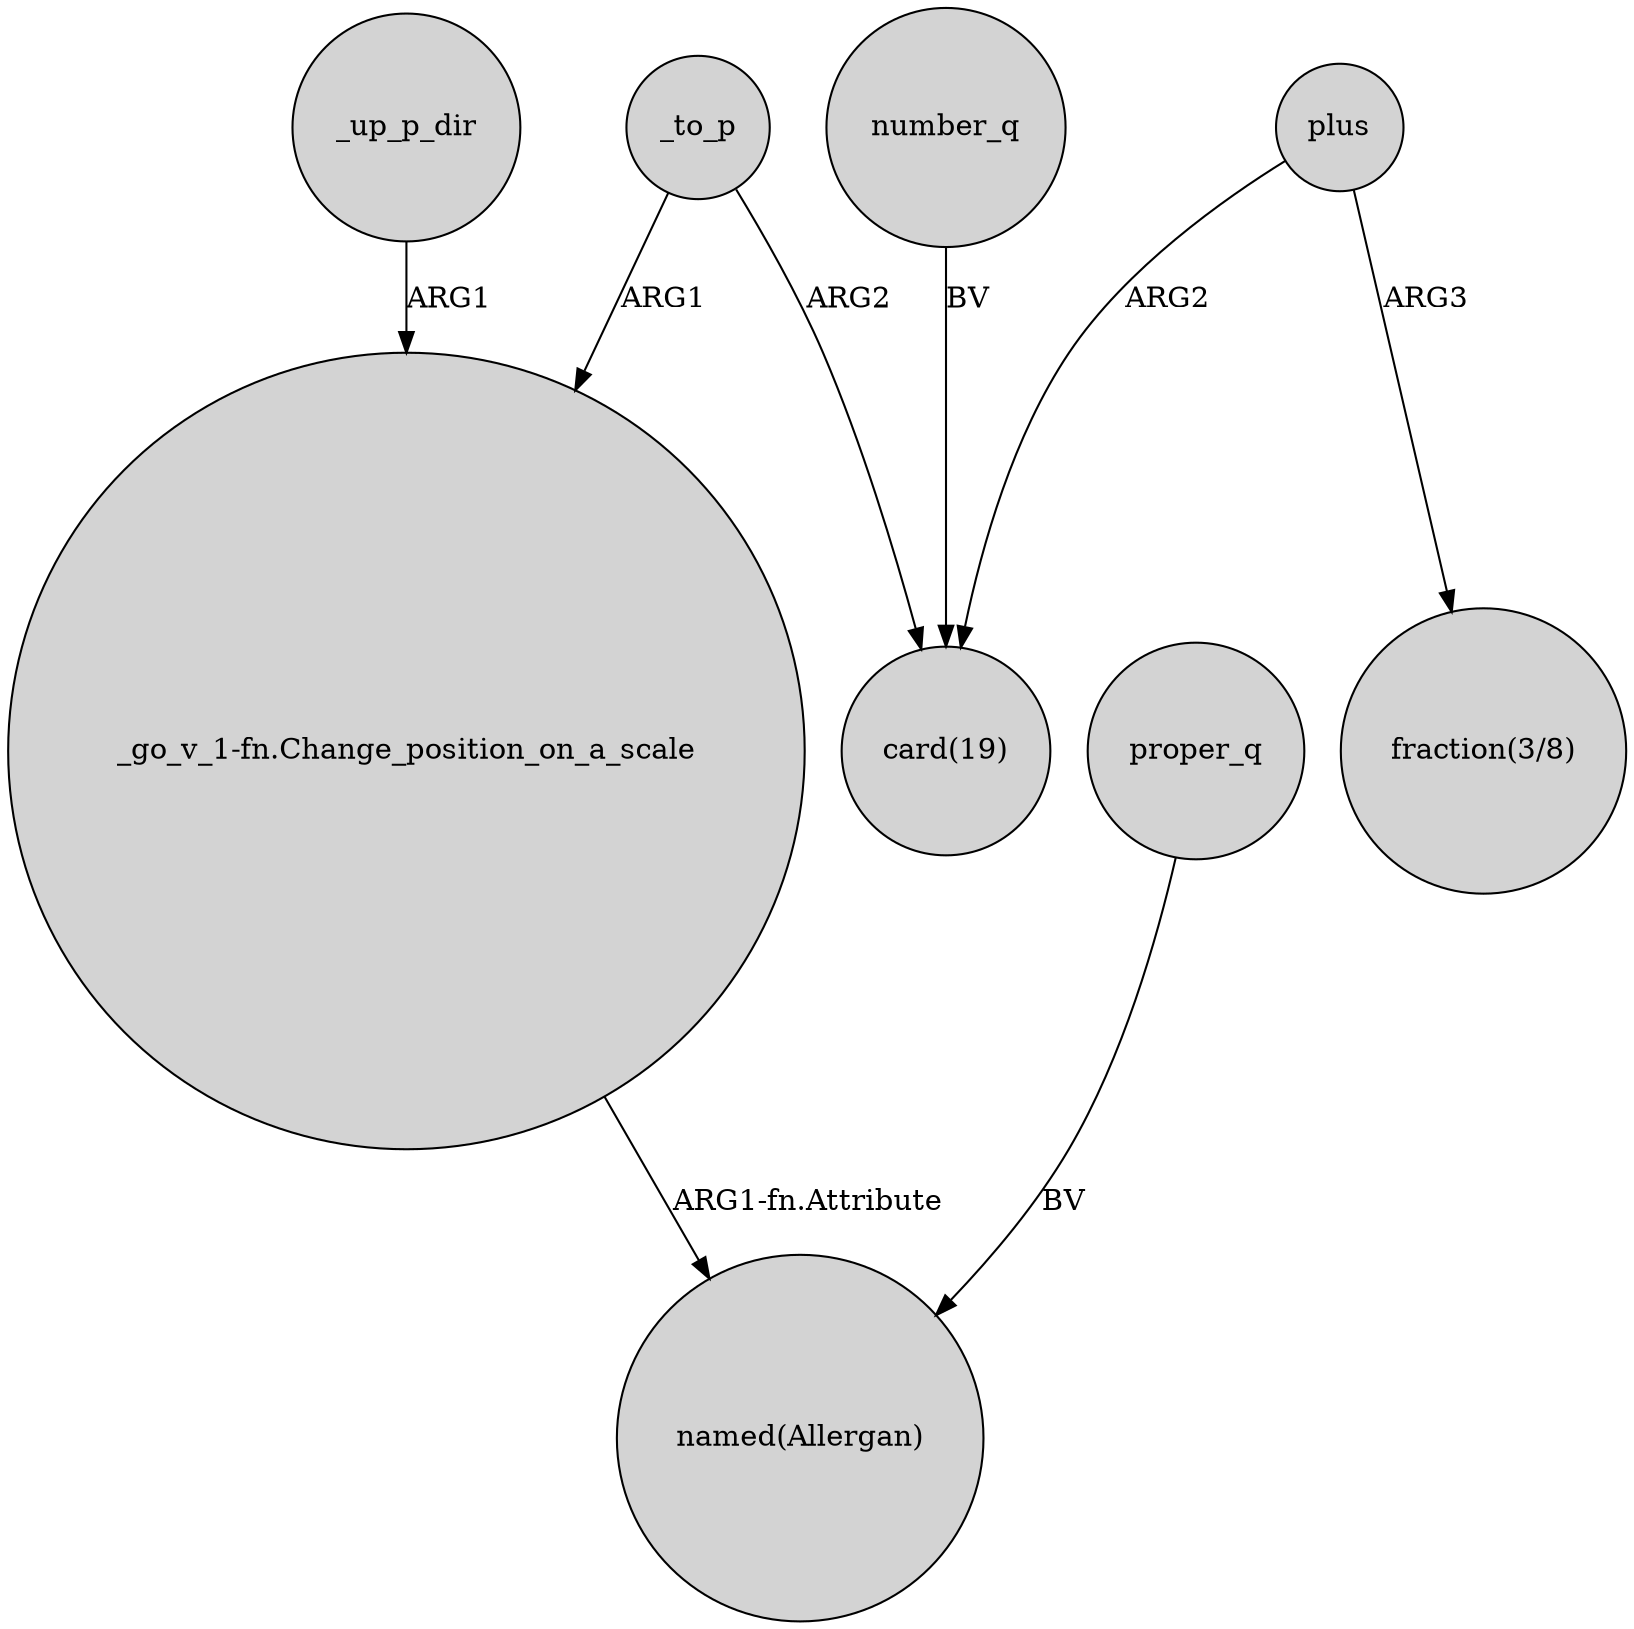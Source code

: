digraph {
	node [shape=circle style=filled]
	number_q -> "card(19)" [label=BV]
	_to_p -> "card(19)" [label=ARG2]
	_to_p -> "_go_v_1-fn.Change_position_on_a_scale" [label=ARG1]
	_up_p_dir -> "_go_v_1-fn.Change_position_on_a_scale" [label=ARG1]
	"_go_v_1-fn.Change_position_on_a_scale" -> "named(Allergan)" [label="ARG1-fn.Attribute"]
	plus -> "fraction(3/8)" [label=ARG3]
	plus -> "card(19)" [label=ARG2]
	proper_q -> "named(Allergan)" [label=BV]
}

